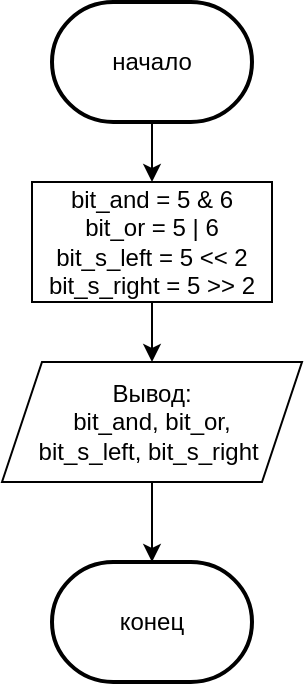 <mxfile version="14.5.3" type="github" pages="5">
  <diagram id="RV-ozH5RIPBK2Xeotaew" name=" les_1_task_1">
    <mxGraphModel dx="1422" dy="772" grid="1" gridSize="10" guides="1" tooltips="1" connect="1" arrows="1" fold="1" page="1" pageScale="1" pageWidth="827" pageHeight="1169" math="0" shadow="0">
      <root>
        <mxCell id="0" />
        <mxCell id="1" parent="0" />
        <mxCell id="IhcVNTBq0tvSzkUJmu01-1" value="начало" style="strokeWidth=2;html=1;shape=mxgraph.flowchart.terminator;whiteSpace=wrap;" vertex="1" parent="1">
          <mxGeometry x="350" y="10" width="100" height="60" as="geometry" />
        </mxCell>
        <mxCell id="IhcVNTBq0tvSzkUJmu01-2" value="Вывод:&lt;br&gt;bit_and,&amp;nbsp;bit_or,&lt;br&gt;bit_s_left,&amp;nbsp;bit_s_right&amp;nbsp;" style="shape=parallelogram;perimeter=parallelogramPerimeter;whiteSpace=wrap;html=1;fixedSize=1;" vertex="1" parent="1">
          <mxGeometry x="325" y="190" width="150" height="60" as="geometry" />
        </mxCell>
        <mxCell id="IhcVNTBq0tvSzkUJmu01-4" value="bit_and = 5 &amp;amp; 6&lt;br&gt;bit_or = 5 | 6&lt;br&gt;bit_s_left = 5 &amp;lt;&amp;lt; 2&lt;br&gt;bit_s_right = 5 &amp;gt;&amp;gt; 2" style="rounded=0;whiteSpace=wrap;html=1;" vertex="1" parent="1">
          <mxGeometry x="340" y="100" width="120" height="60" as="geometry" />
        </mxCell>
        <mxCell id="IhcVNTBq0tvSzkUJmu01-6" value="" style="endArrow=classic;html=1;exitX=0.5;exitY=1;exitDx=0;exitDy=0;exitPerimeter=0;entryX=0.5;entryY=0;entryDx=0;entryDy=0;" edge="1" parent="1" source="IhcVNTBq0tvSzkUJmu01-1" target="IhcVNTBq0tvSzkUJmu01-4">
          <mxGeometry width="50" height="50" relative="1" as="geometry">
            <mxPoint x="460" y="400" as="sourcePoint" />
            <mxPoint x="510" y="350" as="targetPoint" />
          </mxGeometry>
        </mxCell>
        <mxCell id="IhcVNTBq0tvSzkUJmu01-7" value="" style="endArrow=classic;html=1;entryX=0.5;entryY=0;entryDx=0;entryDy=0;" edge="1" parent="1" source="IhcVNTBq0tvSzkUJmu01-4" target="IhcVNTBq0tvSzkUJmu01-2">
          <mxGeometry width="50" height="50" relative="1" as="geometry">
            <mxPoint x="140" y="400" as="sourcePoint" />
            <mxPoint x="190" y="350" as="targetPoint" />
          </mxGeometry>
        </mxCell>
        <mxCell id="IhcVNTBq0tvSzkUJmu01-8" value="" style="endArrow=classic;html=1;entryX=0.5;entryY=0;entryDx=0;entryDy=0;exitX=0.5;exitY=1;exitDx=0;exitDy=0;entryPerimeter=0;" edge="1" parent="1" source="IhcVNTBq0tvSzkUJmu01-2" target="IhcVNTBq0tvSzkUJmu01-9">
          <mxGeometry width="50" height="50" relative="1" as="geometry">
            <mxPoint x="550" y="240" as="sourcePoint" />
            <mxPoint x="550" y="260" as="targetPoint" />
            <Array as="points" />
          </mxGeometry>
        </mxCell>
        <mxCell id="IhcVNTBq0tvSzkUJmu01-9" value="конец" style="strokeWidth=2;html=1;shape=mxgraph.flowchart.terminator;whiteSpace=wrap;" vertex="1" parent="1">
          <mxGeometry x="350" y="290" width="100" height="60" as="geometry" />
        </mxCell>
      </root>
    </mxGraphModel>
  </diagram>
  <diagram id="sx4GtrLYyYridN1W2IaU" name="les_1_task_2">
    <mxGraphModel dx="1422" dy="772" grid="1" gridSize="10" guides="1" tooltips="1" connect="1" arrows="1" fold="1" page="1" pageScale="1" pageWidth="827" pageHeight="1169" math="0" shadow="0">
      <root>
        <mxCell id="u6ndBk5AURWY6aoMfDzQ-0" />
        <mxCell id="u6ndBk5AURWY6aoMfDzQ-1" parent="u6ndBk5AURWY6aoMfDzQ-0" />
        <mxCell id="u6ndBk5AURWY6aoMfDzQ-6" style="edgeStyle=orthogonalEdgeStyle;rounded=0;orthogonalLoop=1;jettySize=auto;html=1;exitX=0.5;exitY=1;exitDx=0;exitDy=0;exitPerimeter=0;entryX=0.5;entryY=0;entryDx=0;entryDy=0;" edge="1" parent="u6ndBk5AURWY6aoMfDzQ-1" source="u6ndBk5AURWY6aoMfDzQ-2" target="u6ndBk5AURWY6aoMfDzQ-5">
          <mxGeometry relative="1" as="geometry" />
        </mxCell>
        <mxCell id="u6ndBk5AURWY6aoMfDzQ-2" value="начало" style="strokeWidth=2;html=1;shape=mxgraph.flowchart.terminator;whiteSpace=wrap;" vertex="1" parent="u6ndBk5AURWY6aoMfDzQ-1">
          <mxGeometry x="364" y="30" width="100" height="60" as="geometry" />
        </mxCell>
        <mxCell id="u6ndBk5AURWY6aoMfDzQ-9" style="edgeStyle=orthogonalEdgeStyle;rounded=0;orthogonalLoop=1;jettySize=auto;html=1;exitX=0.5;exitY=1;exitDx=0;exitDy=0;entryX=0.5;entryY=0;entryDx=0;entryDy=0;" edge="1" parent="u6ndBk5AURWY6aoMfDzQ-1" source="u6ndBk5AURWY6aoMfDzQ-3" target="u6ndBk5AURWY6aoMfDzQ-4">
          <mxGeometry relative="1" as="geometry" />
        </mxCell>
        <mxCell id="u6ndBk5AURWY6aoMfDzQ-3" value="Ввод координат первой точки&lt;br&gt;х1, y1" style="shape=parallelogram;perimeter=parallelogramPerimeter;whiteSpace=wrap;html=1;fixedSize=1;" vertex="1" parent="u6ndBk5AURWY6aoMfDzQ-1">
          <mxGeometry x="351" y="220" width="126" height="60" as="geometry" />
        </mxCell>
        <mxCell id="u6ndBk5AURWY6aoMfDzQ-12" style="edgeStyle=orthogonalEdgeStyle;rounded=0;orthogonalLoop=1;jettySize=auto;html=1;exitX=0.5;exitY=1;exitDx=0;exitDy=0;entryX=0.5;entryY=0;entryDx=0;entryDy=0;" edge="1" parent="u6ndBk5AURWY6aoMfDzQ-1" source="u6ndBk5AURWY6aoMfDzQ-4" target="u6ndBk5AURWY6aoMfDzQ-11">
          <mxGeometry relative="1" as="geometry" />
        </mxCell>
        <mxCell id="u6ndBk5AURWY6aoMfDzQ-4" value="Ввод координат второй точки&lt;br&gt;х2, y2" style="shape=parallelogram;perimeter=parallelogramPerimeter;whiteSpace=wrap;html=1;fixedSize=1;" vertex="1" parent="u6ndBk5AURWY6aoMfDzQ-1">
          <mxGeometry x="349.5" y="310" width="126" height="60" as="geometry" />
        </mxCell>
        <mxCell id="u6ndBk5AURWY6aoMfDzQ-8" style="edgeStyle=orthogonalEdgeStyle;rounded=0;orthogonalLoop=1;jettySize=auto;html=1;exitX=0.5;exitY=1;exitDx=0;exitDy=0;" edge="1" parent="u6ndBk5AURWY6aoMfDzQ-1" source="u6ndBk5AURWY6aoMfDzQ-5" target="u6ndBk5AURWY6aoMfDzQ-3">
          <mxGeometry relative="1" as="geometry" />
        </mxCell>
        <mxCell id="u6ndBk5AURWY6aoMfDzQ-5" value="Вывод:&lt;br&gt;Введите координаты двух точек прямой" style="shape=parallelogram;perimeter=parallelogramPerimeter;whiteSpace=wrap;html=1;fixedSize=1;" vertex="1" parent="u6ndBk5AURWY6aoMfDzQ-1">
          <mxGeometry x="341" y="120" width="146" height="60" as="geometry" />
        </mxCell>
        <mxCell id="u6ndBk5AURWY6aoMfDzQ-14" style="edgeStyle=orthogonalEdgeStyle;rounded=0;orthogonalLoop=1;jettySize=auto;html=1;exitX=0.5;exitY=1;exitDx=0;exitDy=0;entryX=0.5;entryY=0;entryDx=0;entryDy=0;entryPerimeter=0;" edge="1" parent="u6ndBk5AURWY6aoMfDzQ-1" source="u6ndBk5AURWY6aoMfDzQ-11" target="Qpr8r9tGhn-daIdFUk4--0">
          <mxGeometry relative="1" as="geometry">
            <mxPoint x="408" y="530" as="targetPoint" />
          </mxGeometry>
        </mxCell>
        <mxCell id="u6ndBk5AURWY6aoMfDzQ-11" value="&lt;div&gt;k = (y1 - y2) / (x1 - x2)&lt;/div&gt;&lt;div&gt;b = y2 - k*x2&lt;/div&gt;" style="rounded=0;whiteSpace=wrap;html=1;" vertex="1" parent="u6ndBk5AURWY6aoMfDzQ-1">
          <mxGeometry x="351" y="410" width="123" height="60" as="geometry" />
        </mxCell>
        <mxCell id="u6ndBk5AURWY6aoMfDzQ-16" style="edgeStyle=orthogonalEdgeStyle;rounded=0;orthogonalLoop=1;jettySize=auto;html=1;exitX=0.5;exitY=1;exitDx=0;exitDy=0;entryX=0.5;entryY=0;entryDx=0;entryDy=0;entryPerimeter=0;" edge="1" parent="u6ndBk5AURWY6aoMfDzQ-1" source="u6ndBk5AURWY6aoMfDzQ-13" target="u6ndBk5AURWY6aoMfDzQ-15">
          <mxGeometry relative="1" as="geometry" />
        </mxCell>
        <mxCell id="u6ndBk5AURWY6aoMfDzQ-13" value="Вывод:&lt;br&gt;Уравнение прямой:&lt;br&gt;y=k*x + b&amp;nbsp;" style="shape=parallelogram;perimeter=parallelogramPerimeter;whiteSpace=wrap;html=1;fixedSize=1;" vertex="1" parent="u6ndBk5AURWY6aoMfDzQ-1">
          <mxGeometry x="339.5" y="870" width="136" height="50" as="geometry" />
        </mxCell>
        <mxCell id="u6ndBk5AURWY6aoMfDzQ-15" value="конец" style="strokeWidth=2;html=1;shape=mxgraph.flowchart.terminator;whiteSpace=wrap;" vertex="1" parent="u6ndBk5AURWY6aoMfDzQ-1">
          <mxGeometry x="364" y="980" width="100" height="60" as="geometry" />
        </mxCell>
        <mxCell id="Qpr8r9tGhn-daIdFUk4--3" style="edgeStyle=orthogonalEdgeStyle;rounded=0;orthogonalLoop=1;jettySize=auto;html=1;exitX=1;exitY=0.5;exitDx=0;exitDy=0;exitPerimeter=0;entryX=0.5;entryY=0;entryDx=0;entryDy=0;" edge="1" parent="u6ndBk5AURWY6aoMfDzQ-1" source="Qpr8r9tGhn-daIdFUk4--0" target="Qpr8r9tGhn-daIdFUk4--2">
          <mxGeometry relative="1" as="geometry" />
        </mxCell>
        <mxCell id="Qpr8r9tGhn-daIdFUk4--5" style="edgeStyle=orthogonalEdgeStyle;rounded=0;orthogonalLoop=1;jettySize=auto;html=1;exitX=0;exitY=0.5;exitDx=0;exitDy=0;exitPerimeter=0;entryX=0.5;entryY=0;entryDx=0;entryDy=0;entryPerimeter=0;" edge="1" parent="u6ndBk5AURWY6aoMfDzQ-1" source="Qpr8r9tGhn-daIdFUk4--0" target="Qpr8r9tGhn-daIdFUk4--4">
          <mxGeometry relative="1" as="geometry" />
        </mxCell>
        <mxCell id="Qpr8r9tGhn-daIdFUk4--0" value="b=0" style="strokeWidth=2;html=1;shape=mxgraph.flowchart.decision;whiteSpace=wrap;" vertex="1" parent="u6ndBk5AURWY6aoMfDzQ-1">
          <mxGeometry x="363" y="535" width="100" height="100" as="geometry" />
        </mxCell>
        <mxCell id="Qpr8r9tGhn-daIdFUk4--10" style="edgeStyle=orthogonalEdgeStyle;rounded=0;orthogonalLoop=1;jettySize=auto;html=1;exitX=0.5;exitY=1;exitDx=0;exitDy=0;entryX=0.5;entryY=0;entryDx=0;entryDy=0;entryPerimeter=0;" edge="1" parent="u6ndBk5AURWY6aoMfDzQ-1" source="Qpr8r9tGhn-daIdFUk4--2" target="u6ndBk5AURWY6aoMfDzQ-15">
          <mxGeometry relative="1" as="geometry" />
        </mxCell>
        <mxCell id="Qpr8r9tGhn-daIdFUk4--2" value="Вывод:&lt;br&gt;Уравнение прямой:&lt;br&gt;y=k*x" style="shape=parallelogram;perimeter=parallelogramPerimeter;whiteSpace=wrap;html=1;fixedSize=1;" vertex="1" parent="u6ndBk5AURWY6aoMfDzQ-1">
          <mxGeometry x="560" y="870" width="136" height="50" as="geometry" />
        </mxCell>
        <mxCell id="Qpr8r9tGhn-daIdFUk4--6" style="edgeStyle=orthogonalEdgeStyle;rounded=0;orthogonalLoop=1;jettySize=auto;html=1;exitX=1;exitY=0.5;exitDx=0;exitDy=0;exitPerimeter=0;entryX=0.5;entryY=0;entryDx=0;entryDy=0;" edge="1" parent="u6ndBk5AURWY6aoMfDzQ-1" source="Qpr8r9tGhn-daIdFUk4--4" target="u6ndBk5AURWY6aoMfDzQ-13">
          <mxGeometry relative="1" as="geometry" />
        </mxCell>
        <mxCell id="Qpr8r9tGhn-daIdFUk4--8" style="edgeStyle=orthogonalEdgeStyle;rounded=0;orthogonalLoop=1;jettySize=auto;html=1;exitX=0;exitY=0.5;exitDx=0;exitDy=0;exitPerimeter=0;entryX=0.5;entryY=0;entryDx=0;entryDy=0;" edge="1" parent="u6ndBk5AURWY6aoMfDzQ-1" source="Qpr8r9tGhn-daIdFUk4--4" target="Qpr8r9tGhn-daIdFUk4--7">
          <mxGeometry relative="1" as="geometry" />
        </mxCell>
        <mxCell id="Qpr8r9tGhn-daIdFUk4--4" value="b&amp;gt;0" style="strokeWidth=2;html=1;shape=mxgraph.flowchart.decision;whiteSpace=wrap;" vertex="1" parent="u6ndBk5AURWY6aoMfDzQ-1">
          <mxGeometry x="210" y="640" width="100" height="100" as="geometry" />
        </mxCell>
        <mxCell id="Qpr8r9tGhn-daIdFUk4--9" style="edgeStyle=orthogonalEdgeStyle;rounded=0;orthogonalLoop=1;jettySize=auto;html=1;exitX=0.5;exitY=1;exitDx=0;exitDy=0;entryX=0.5;entryY=0;entryDx=0;entryDy=0;entryPerimeter=0;" edge="1" parent="u6ndBk5AURWY6aoMfDzQ-1" source="Qpr8r9tGhn-daIdFUk4--7" target="u6ndBk5AURWY6aoMfDzQ-15">
          <mxGeometry relative="1" as="geometry" />
        </mxCell>
        <mxCell id="Qpr8r9tGhn-daIdFUk4--7" value="Вывод:&lt;br&gt;Уравнение прямой:&lt;br&gt;y=k*x - b&amp;nbsp;" style="shape=parallelogram;perimeter=parallelogramPerimeter;whiteSpace=wrap;html=1;fixedSize=1;" vertex="1" parent="u6ndBk5AURWY6aoMfDzQ-1">
          <mxGeometry x="74" y="870" width="136" height="50" as="geometry" />
        </mxCell>
        <mxCell id="Qpr8r9tGhn-daIdFUk4--11" value="да" style="text;html=1;align=center;verticalAlign=middle;resizable=0;points=[];autosize=1;" vertex="1" parent="u6ndBk5AURWY6aoMfDzQ-1">
          <mxGeometry x="457" y="565" width="30" height="20" as="geometry" />
        </mxCell>
        <mxCell id="Qpr8r9tGhn-daIdFUk4--12" value="нет" style="text;html=1;align=center;verticalAlign=middle;resizable=0;points=[];autosize=1;" vertex="1" parent="u6ndBk5AURWY6aoMfDzQ-1">
          <mxGeometry x="334" y="565" width="30" height="20" as="geometry" />
        </mxCell>
        <mxCell id="Qpr8r9tGhn-daIdFUk4--13" value="да" style="text;html=1;align=center;verticalAlign=middle;resizable=0;points=[];autosize=1;" vertex="1" parent="u6ndBk5AURWY6aoMfDzQ-1">
          <mxGeometry x="305" y="670" width="30" height="20" as="geometry" />
        </mxCell>
        <mxCell id="Qpr8r9tGhn-daIdFUk4--14" value="нет" style="text;html=1;align=center;verticalAlign=middle;resizable=0;points=[];autosize=1;" vertex="1" parent="u6ndBk5AURWY6aoMfDzQ-1">
          <mxGeometry x="175" y="670" width="30" height="20" as="geometry" />
        </mxCell>
      </root>
    </mxGraphModel>
  </diagram>
  <diagram id="rsEW-dAzZmfNmZ0PWfih" name="les_1_task_4">
    <mxGraphModel dx="1422" dy="772" grid="1" gridSize="10" guides="1" tooltips="1" connect="1" arrows="1" fold="1" page="1" pageScale="1" pageWidth="827" pageHeight="1169" math="0" shadow="0">
      <root>
        <mxCell id="ieSQUJEFscJB4Th2xOVS-0" />
        <mxCell id="ieSQUJEFscJB4Th2xOVS-1" parent="ieSQUJEFscJB4Th2xOVS-0" />
        <mxCell id="HIvLtOQ2xskMll4s4gqJ-7" style="edgeStyle=orthogonalEdgeStyle;rounded=0;orthogonalLoop=1;jettySize=auto;html=1;exitX=0.5;exitY=1;exitDx=0;exitDy=0;exitPerimeter=0;entryX=0.5;entryY=0;entryDx=0;entryDy=0;" edge="1" parent="ieSQUJEFscJB4Th2xOVS-1" source="HIvLtOQ2xskMll4s4gqJ-0" target="HIvLtOQ2xskMll4s4gqJ-1">
          <mxGeometry relative="1" as="geometry" />
        </mxCell>
        <mxCell id="HIvLtOQ2xskMll4s4gqJ-0" value="начало" style="strokeWidth=2;html=1;shape=mxgraph.flowchart.terminator;whiteSpace=wrap;" vertex="1" parent="ieSQUJEFscJB4Th2xOVS-1">
          <mxGeometry x="364" y="40" width="100" height="60" as="geometry" />
        </mxCell>
        <mxCell id="HIvLtOQ2xskMll4s4gqJ-8" style="edgeStyle=orthogonalEdgeStyle;rounded=0;orthogonalLoop=1;jettySize=auto;html=1;exitX=0.5;exitY=1;exitDx=0;exitDy=0;entryX=0.5;entryY=0;entryDx=0;entryDy=0;" edge="1" parent="ieSQUJEFscJB4Th2xOVS-1" source="HIvLtOQ2xskMll4s4gqJ-1" target="HIvLtOQ2xskMll4s4gqJ-2">
          <mxGeometry relative="1" as="geometry" />
        </mxCell>
        <mxCell id="HIvLtOQ2xskMll4s4gqJ-1" value="Вывод: &lt;br&gt;Введите 2 буквы латинского алфавита" style="shape=parallelogram;perimeter=parallelogramPerimeter;whiteSpace=wrap;html=1;fixedSize=1;" vertex="1" parent="ieSQUJEFscJB4Th2xOVS-1">
          <mxGeometry x="336" y="140" width="154" height="60" as="geometry" />
        </mxCell>
        <mxCell id="HIvLtOQ2xskMll4s4gqJ-9" style="edgeStyle=orthogonalEdgeStyle;rounded=0;orthogonalLoop=1;jettySize=auto;html=1;exitX=0.5;exitY=1;exitDx=0;exitDy=0;entryX=0.5;entryY=0;entryDx=0;entryDy=0;" edge="1" parent="ieSQUJEFscJB4Th2xOVS-1" source="HIvLtOQ2xskMll4s4gqJ-2" target="HIvLtOQ2xskMll4s4gqJ-3">
          <mxGeometry relative="1" as="geometry" />
        </mxCell>
        <mxCell id="HIvLtOQ2xskMll4s4gqJ-2" value="Ввод:&lt;br&gt;введите первую букву, a" style="shape=parallelogram;perimeter=parallelogramPerimeter;whiteSpace=wrap;html=1;fixedSize=1;" vertex="1" parent="ieSQUJEFscJB4Th2xOVS-1">
          <mxGeometry x="354" y="240" width="120" height="60" as="geometry" />
        </mxCell>
        <mxCell id="HIvLtOQ2xskMll4s4gqJ-10" style="edgeStyle=orthogonalEdgeStyle;rounded=0;orthogonalLoop=1;jettySize=auto;html=1;exitX=0.5;exitY=1;exitDx=0;exitDy=0;entryX=0.5;entryY=0;entryDx=0;entryDy=0;" edge="1" parent="ieSQUJEFscJB4Th2xOVS-1" source="HIvLtOQ2xskMll4s4gqJ-3" target="HIvLtOQ2xskMll4s4gqJ-4">
          <mxGeometry relative="1" as="geometry" />
        </mxCell>
        <mxCell id="HIvLtOQ2xskMll4s4gqJ-3" value="Ввод:&lt;br&gt;введите вторую букву, b" style="shape=parallelogram;perimeter=parallelogramPerimeter;whiteSpace=wrap;html=1;fixedSize=1;" vertex="1" parent="ieSQUJEFscJB4Th2xOVS-1">
          <mxGeometry x="353" y="340" width="120" height="60" as="geometry" />
        </mxCell>
        <mxCell id="HIvLtOQ2xskMll4s4gqJ-11" style="edgeStyle=orthogonalEdgeStyle;rounded=0;orthogonalLoop=1;jettySize=auto;html=1;exitX=0.5;exitY=1;exitDx=0;exitDy=0;entryX=0.5;entryY=0;entryDx=0;entryDy=0;" edge="1" parent="ieSQUJEFscJB4Th2xOVS-1" source="HIvLtOQ2xskMll4s4gqJ-4" target="HIvLtOQ2xskMll4s4gqJ-5">
          <mxGeometry relative="1" as="geometry" />
        </mxCell>
        <mxCell id="HIvLtOQ2xskMll4s4gqJ-4" value="&lt;div&gt;&lt;div&gt;pos_a = ord(a) - ord(&#39;a&#39;) + 1&lt;/div&gt;&lt;div&gt;pos_b = ord(b) - ord(&#39;a&#39;) + 1&lt;/div&gt;&lt;/div&gt;&lt;div&gt;dist_ab = abs(pos_a - pos_b) - 1&lt;/div&gt;" style="rounded=0;whiteSpace=wrap;html=1;" vertex="1" parent="ieSQUJEFscJB4Th2xOVS-1">
          <mxGeometry x="320" y="440" width="186" height="50" as="geometry" />
        </mxCell>
        <mxCell id="HIvLtOQ2xskMll4s4gqJ-12" style="edgeStyle=orthogonalEdgeStyle;rounded=0;orthogonalLoop=1;jettySize=auto;html=1;exitX=0.5;exitY=1;exitDx=0;exitDy=0;entryX=0.5;entryY=0;entryDx=0;entryDy=0;entryPerimeter=0;" edge="1" parent="ieSQUJEFscJB4Th2xOVS-1" source="HIvLtOQ2xskMll4s4gqJ-5" target="HIvLtOQ2xskMll4s4gqJ-6">
          <mxGeometry relative="1" as="geometry" />
        </mxCell>
        <mxCell id="HIvLtOQ2xskMll4s4gqJ-5" value="Вывод:&lt;br&gt;&lt;div&gt;Буква {a} {pos_a}-я в алфавите;&lt;/div&gt;&lt;div&gt;Буква {b} {pos_b}-я в алфавите;&lt;/div&gt;&lt;div&gt;Между введенными буквами {dist_ab} букв&lt;/div&gt;" style="shape=parallelogram;perimeter=parallelogramPerimeter;whiteSpace=wrap;html=1;fixedSize=1;" vertex="1" parent="ieSQUJEFscJB4Th2xOVS-1">
          <mxGeometry x="274" y="530" width="280" height="60" as="geometry" />
        </mxCell>
        <mxCell id="HIvLtOQ2xskMll4s4gqJ-6" value="конец" style="strokeWidth=2;html=1;shape=mxgraph.flowchart.terminator;whiteSpace=wrap;" vertex="1" parent="ieSQUJEFscJB4Th2xOVS-1">
          <mxGeometry x="363" y="620" width="100" height="60" as="geometry" />
        </mxCell>
      </root>
    </mxGraphModel>
  </diagram>
  <diagram id="xkdWQQF0_GPDahsgmFh8" name="les_1_task_5">
    <mxGraphModel dx="1422" dy="772" grid="1" gridSize="10" guides="1" tooltips="1" connect="1" arrows="1" fold="1" page="1" pageScale="1" pageWidth="827" pageHeight="1169" math="0" shadow="0">
      <root>
        <mxCell id="Xn1JCG8_7f0mqHnbdig0-0" />
        <mxCell id="Xn1JCG8_7f0mqHnbdig0-1" parent="Xn1JCG8_7f0mqHnbdig0-0" />
        <mxCell id="OFKJd5lPABEVw0KOXyLM-5" style="edgeStyle=orthogonalEdgeStyle;rounded=0;orthogonalLoop=1;jettySize=auto;html=1;exitX=0.5;exitY=1;exitDx=0;exitDy=0;exitPerimeter=0;entryX=0.5;entryY=0;entryDx=0;entryDy=0;" edge="1" parent="Xn1JCG8_7f0mqHnbdig0-1" source="Xn1JCG8_7f0mqHnbdig0-2" target="uUNcBi1Y111u1m0gSS_--0">
          <mxGeometry relative="1" as="geometry" />
        </mxCell>
        <mxCell id="Xn1JCG8_7f0mqHnbdig0-2" value="начало" style="strokeWidth=2;html=1;shape=mxgraph.flowchart.terminator;whiteSpace=wrap;" vertex="1" parent="Xn1JCG8_7f0mqHnbdig0-1">
          <mxGeometry x="370" y="20" width="100" height="60" as="geometry" />
        </mxCell>
        <mxCell id="OFKJd5lPABEVw0KOXyLM-6" style="edgeStyle=orthogonalEdgeStyle;rounded=0;orthogonalLoop=1;jettySize=auto;html=1;exitX=0.5;exitY=1;exitDx=0;exitDy=0;entryX=0.5;entryY=0;entryDx=0;entryDy=0;" edge="1" parent="Xn1JCG8_7f0mqHnbdig0-1" source="uUNcBi1Y111u1m0gSS_--0" target="uUNcBi1Y111u1m0gSS_--1">
          <mxGeometry relative="1" as="geometry" />
        </mxCell>
        <mxCell id="uUNcBi1Y111u1m0gSS_--0" value="Вывод:&lt;br&gt;введите номер буквы в алфавите (от 1 до 26)&amp;nbsp;" style="shape=parallelogram;perimeter=parallelogramPerimeter;whiteSpace=wrap;html=1;fixedSize=1;" vertex="1" parent="Xn1JCG8_7f0mqHnbdig0-1">
          <mxGeometry x="340" y="120" width="160" height="60" as="geometry" />
        </mxCell>
        <mxCell id="OFKJd5lPABEVw0KOXyLM-7" style="edgeStyle=orthogonalEdgeStyle;rounded=0;orthogonalLoop=1;jettySize=auto;html=1;exitX=0.5;exitY=1;exitDx=0;exitDy=0;entryX=0.5;entryY=0;entryDx=0;entryDy=0;" edge="1" parent="Xn1JCG8_7f0mqHnbdig0-1" source="uUNcBi1Y111u1m0gSS_--1" target="OFKJd5lPABEVw0KOXyLM-0">
          <mxGeometry relative="1" as="geometry" />
        </mxCell>
        <mxCell id="uUNcBi1Y111u1m0gSS_--1" value="Ввод:&lt;br&gt;b" style="shape=parallelogram;perimeter=parallelogramPerimeter;whiteSpace=wrap;html=1;fixedSize=1;" vertex="1" parent="Xn1JCG8_7f0mqHnbdig0-1">
          <mxGeometry x="360" y="220" width="120" height="60" as="geometry" />
        </mxCell>
        <mxCell id="OFKJd5lPABEVw0KOXyLM-8" style="edgeStyle=orthogonalEdgeStyle;rounded=0;orthogonalLoop=1;jettySize=auto;html=1;exitX=0.5;exitY=1;exitDx=0;exitDy=0;entryX=0.5;entryY=0;entryDx=0;entryDy=0;" edge="1" parent="Xn1JCG8_7f0mqHnbdig0-1" source="OFKJd5lPABEVw0KOXyLM-0" target="OFKJd5lPABEVw0KOXyLM-2">
          <mxGeometry relative="1" as="geometry" />
        </mxCell>
        <mxCell id="OFKJd5lPABEVw0KOXyLM-0" value="char = chr(b + 64)" style="rounded=0;whiteSpace=wrap;html=1;" vertex="1" parent="Xn1JCG8_7f0mqHnbdig0-1">
          <mxGeometry x="360" y="320" width="120" height="60" as="geometry" />
        </mxCell>
        <mxCell id="OFKJd5lPABEVw0KOXyLM-9" style="edgeStyle=orthogonalEdgeStyle;rounded=0;orthogonalLoop=1;jettySize=auto;html=1;exitX=0.5;exitY=1;exitDx=0;exitDy=0;entryX=0.5;entryY=0;entryDx=0;entryDy=0;entryPerimeter=0;" edge="1" parent="Xn1JCG8_7f0mqHnbdig0-1" source="OFKJd5lPABEVw0KOXyLM-2" target="OFKJd5lPABEVw0KOXyLM-4">
          <mxGeometry relative="1" as="geometry" />
        </mxCell>
        <mxCell id="OFKJd5lPABEVw0KOXyLM-2" value="Вывод:&lt;br&gt;{b}-я буква - это {char}" style="shape=parallelogram;perimeter=parallelogramPerimeter;whiteSpace=wrap;html=1;fixedSize=1;" vertex="1" parent="Xn1JCG8_7f0mqHnbdig0-1">
          <mxGeometry x="360" y="430" width="120" height="60" as="geometry" />
        </mxCell>
        <mxCell id="OFKJd5lPABEVw0KOXyLM-4" value="конец" style="strokeWidth=2;html=1;shape=mxgraph.flowchart.terminator;whiteSpace=wrap;" vertex="1" parent="Xn1JCG8_7f0mqHnbdig0-1">
          <mxGeometry x="370" y="540" width="100" height="60" as="geometry" />
        </mxCell>
      </root>
    </mxGraphModel>
  </diagram>
  <diagram id="xwg10QgrZ0OClSIkVIs5" name="les_1_task_7">
    <mxGraphModel dx="1422" dy="772" grid="1" gridSize="10" guides="1" tooltips="1" connect="1" arrows="1" fold="1" page="1" pageScale="1" pageWidth="827" pageHeight="1169" math="0" shadow="0">
      <root>
        <mxCell id="yHXBtzWoxu9kxNt6afME-0" />
        <mxCell id="yHXBtzWoxu9kxNt6afME-1" parent="yHXBtzWoxu9kxNt6afME-0" />
        <mxCell id="yHXBtzWoxu9kxNt6afME-8" style="edgeStyle=orthogonalEdgeStyle;rounded=0;orthogonalLoop=1;jettySize=auto;html=1;exitX=0.5;exitY=1;exitDx=0;exitDy=0;exitPerimeter=0;entryX=0.5;entryY=0;entryDx=0;entryDy=0;" edge="1" parent="yHXBtzWoxu9kxNt6afME-1" source="yHXBtzWoxu9kxNt6afME-2" target="yHXBtzWoxu9kxNt6afME-3">
          <mxGeometry relative="1" as="geometry" />
        </mxCell>
        <mxCell id="yHXBtzWoxu9kxNt6afME-2" value="начало" style="strokeWidth=2;html=1;shape=mxgraph.flowchart.terminator;whiteSpace=wrap;" vertex="1" parent="yHXBtzWoxu9kxNt6afME-1">
          <mxGeometry x="364" y="20" width="100" height="60" as="geometry" />
        </mxCell>
        <mxCell id="yHXBtzWoxu9kxNt6afME-9" style="edgeStyle=orthogonalEdgeStyle;rounded=0;orthogonalLoop=1;jettySize=auto;html=1;exitX=0.5;exitY=1;exitDx=0;exitDy=0;entryX=0.5;entryY=0;entryDx=0;entryDy=0;entryPerimeter=0;" edge="1" parent="yHXBtzWoxu9kxNt6afME-1" source="yHXBtzWoxu9kxNt6afME-3" target="yHXBtzWoxu9kxNt6afME-4">
          <mxGeometry relative="1" as="geometry" />
        </mxCell>
        <mxCell id="yHXBtzWoxu9kxNt6afME-3" value="Ввод:&lt;br&gt;yyyy = номер года" style="shape=parallelogram;perimeter=parallelogramPerimeter;whiteSpace=wrap;html=1;fixedSize=1;" vertex="1" parent="yHXBtzWoxu9kxNt6afME-1">
          <mxGeometry x="344" y="120" width="136" height="60" as="geometry" />
        </mxCell>
        <mxCell id="yHXBtzWoxu9kxNt6afME-10" style="edgeStyle=orthogonalEdgeStyle;rounded=0;orthogonalLoop=1;jettySize=auto;html=1;exitX=1;exitY=0.5;exitDx=0;exitDy=0;exitPerimeter=0;entryX=0.5;entryY=0;entryDx=0;entryDy=0;" edge="1" parent="yHXBtzWoxu9kxNt6afME-1" source="yHXBtzWoxu9kxNt6afME-4" target="yHXBtzWoxu9kxNt6afME-6">
          <mxGeometry relative="1" as="geometry">
            <mxPoint x="150" y="510" as="targetPoint" />
          </mxGeometry>
        </mxCell>
        <mxCell id="yHXBtzWoxu9kxNt6afME-12" style="edgeStyle=orthogonalEdgeStyle;rounded=0;orthogonalLoop=1;jettySize=auto;html=1;exitX=0;exitY=0.5;exitDx=0;exitDy=0;exitPerimeter=0;entryX=0.5;entryY=0;entryDx=0;entryDy=0;entryPerimeter=0;" edge="1" parent="yHXBtzWoxu9kxNt6afME-1" source="yHXBtzWoxu9kxNt6afME-4" target="yHXBtzWoxu9kxNt6afME-5">
          <mxGeometry relative="1" as="geometry">
            <mxPoint x="170" y="360" as="targetPoint" />
          </mxGeometry>
        </mxCell>
        <mxCell id="yHXBtzWoxu9kxNt6afME-4" value="yyyy не делится на &lt;br&gt;4?" style="strokeWidth=2;html=1;shape=mxgraph.flowchart.decision;whiteSpace=wrap;" vertex="1" parent="yHXBtzWoxu9kxNt6afME-1">
          <mxGeometry x="349.5" y="200" width="125" height="100" as="geometry" />
        </mxCell>
        <mxCell id="yHXBtzWoxu9kxNt6afME-14" style="edgeStyle=orthogonalEdgeStyle;rounded=0;orthogonalLoop=1;jettySize=auto;html=1;exitX=1;exitY=0.5;exitDx=0;exitDy=0;exitPerimeter=0;entryX=0.5;entryY=0;entryDx=0;entryDy=0;entryPerimeter=0;" edge="1" parent="yHXBtzWoxu9kxNt6afME-1" source="yHXBtzWoxu9kxNt6afME-5" target="yHXBtzWoxu9kxNt6afME-7">
          <mxGeometry relative="1" as="geometry">
            <mxPoint x="400" y="680" as="targetPoint" />
          </mxGeometry>
        </mxCell>
        <mxCell id="yHXBtzWoxu9kxNt6afME-17" style="edgeStyle=orthogonalEdgeStyle;rounded=0;orthogonalLoop=1;jettySize=auto;html=1;exitX=0;exitY=0.5;exitDx=0;exitDy=0;exitPerimeter=0;entryX=0.5;entryY=0;entryDx=0;entryDy=0;" edge="1" parent="yHXBtzWoxu9kxNt6afME-1" source="yHXBtzWoxu9kxNt6afME-5" target="yHXBtzWoxu9kxNt6afME-20">
          <mxGeometry relative="1" as="geometry">
            <mxPoint x="455" y="510" as="targetPoint" />
          </mxGeometry>
        </mxCell>
        <mxCell id="yHXBtzWoxu9kxNt6afME-5" value="yyyy делится на &lt;br&gt;100?" style="strokeWidth=2;html=1;shape=mxgraph.flowchart.decision;whiteSpace=wrap;" vertex="1" parent="yHXBtzWoxu9kxNt6afME-1">
          <mxGeometry x="224.5" y="290" width="125" height="100" as="geometry" />
        </mxCell>
        <mxCell id="yHXBtzWoxu9kxNt6afME-37" style="edgeStyle=orthogonalEdgeStyle;rounded=0;orthogonalLoop=1;jettySize=auto;html=1;exitX=0.5;exitY=1;exitDx=0;exitDy=0;entryX=0.5;entryY=0;entryDx=0;entryDy=0;entryPerimeter=0;" edge="1" parent="yHXBtzWoxu9kxNt6afME-1" source="yHXBtzWoxu9kxNt6afME-6" target="yHXBtzWoxu9kxNt6afME-35">
          <mxGeometry relative="1" as="geometry">
            <mxPoint x="410" y="630" as="targetPoint" />
          </mxGeometry>
        </mxCell>
        <mxCell id="yHXBtzWoxu9kxNt6afME-6" value="Вывод:&lt;br&gt;Год {yyyy} - обычный" style="shape=parallelogram;perimeter=parallelogramPerimeter;whiteSpace=wrap;html=1;fixedSize=1;" vertex="1" parent="yHXBtzWoxu9kxNt6afME-1">
          <mxGeometry x="550" y="510" width="150" height="60" as="geometry" />
        </mxCell>
        <mxCell id="yHXBtzWoxu9kxNt6afME-23" style="edgeStyle=orthogonalEdgeStyle;rounded=0;orthogonalLoop=1;jettySize=auto;html=1;exitX=1;exitY=0.5;exitDx=0;exitDy=0;exitPerimeter=0;entryX=0.5;entryY=0;entryDx=0;entryDy=0;" edge="1" parent="yHXBtzWoxu9kxNt6afME-1" source="yHXBtzWoxu9kxNt6afME-7" target="yHXBtzWoxu9kxNt6afME-6">
          <mxGeometry relative="1" as="geometry">
            <mxPoint x="620" y="750" as="targetPoint" />
          </mxGeometry>
        </mxCell>
        <mxCell id="yHXBtzWoxu9kxNt6afME-28" style="edgeStyle=orthogonalEdgeStyle;rounded=0;orthogonalLoop=1;jettySize=auto;html=1;exitX=0;exitY=0.5;exitDx=0;exitDy=0;exitPerimeter=0;entryX=0.5;entryY=0;entryDx=0;entryDy=0;" edge="1" parent="yHXBtzWoxu9kxNt6afME-1" source="yHXBtzWoxu9kxNt6afME-7" target="yHXBtzWoxu9kxNt6afME-20">
          <mxGeometry relative="1" as="geometry">
            <mxPoint x="250" y="480" as="sourcePoint" />
            <mxPoint x="570" y="540" as="targetPoint" />
          </mxGeometry>
        </mxCell>
        <mxCell id="yHXBtzWoxu9kxNt6afME-7" value="yyyy не делится на &lt;br&gt;400?" style="strokeWidth=2;html=1;shape=mxgraph.flowchart.decision;whiteSpace=wrap;" vertex="1" parent="yHXBtzWoxu9kxNt6afME-1">
          <mxGeometry x="450" y="370" width="125" height="100" as="geometry" />
        </mxCell>
        <mxCell id="yHXBtzWoxu9kxNt6afME-11" value="да" style="text;html=1;align=center;verticalAlign=middle;resizable=0;points=[];autosize=1;" vertex="1" parent="yHXBtzWoxu9kxNt6afME-1">
          <mxGeometry x="474.5" y="230" width="30" height="20" as="geometry" />
        </mxCell>
        <mxCell id="yHXBtzWoxu9kxNt6afME-13" value="нет" style="text;html=1;align=center;verticalAlign=middle;resizable=0;points=[];autosize=1;" vertex="1" parent="yHXBtzWoxu9kxNt6afME-1">
          <mxGeometry x="315" y="230" width="30" height="20" as="geometry" />
        </mxCell>
        <mxCell id="yHXBtzWoxu9kxNt6afME-36" style="edgeStyle=orthogonalEdgeStyle;rounded=0;orthogonalLoop=1;jettySize=auto;html=1;exitX=0.5;exitY=1;exitDx=0;exitDy=0;entryX=0.5;entryY=0;entryDx=0;entryDy=0;entryPerimeter=0;" edge="1" parent="yHXBtzWoxu9kxNt6afME-1" source="yHXBtzWoxu9kxNt6afME-20" target="yHXBtzWoxu9kxNt6afME-35">
          <mxGeometry relative="1" as="geometry" />
        </mxCell>
        <mxCell id="yHXBtzWoxu9kxNt6afME-20" value="Вывод:&lt;br&gt;Год {yyyy} - високосный" style="shape=parallelogram;perimeter=parallelogramPerimeter;whiteSpace=wrap;html=1;fixedSize=1;" vertex="1" parent="yHXBtzWoxu9kxNt6afME-1">
          <mxGeometry x="110" y="510" width="160" height="60" as="geometry" />
        </mxCell>
        <mxCell id="yHXBtzWoxu9kxNt6afME-31" value="да" style="text;html=1;align=center;verticalAlign=middle;resizable=0;points=[];autosize=1;" vertex="1" parent="yHXBtzWoxu9kxNt6afME-1">
          <mxGeometry x="345" y="320" width="30" height="20" as="geometry" />
        </mxCell>
        <mxCell id="yHXBtzWoxu9kxNt6afME-32" value="нет" style="text;html=1;align=center;verticalAlign=middle;resizable=0;points=[];autosize=1;" vertex="1" parent="yHXBtzWoxu9kxNt6afME-1">
          <mxGeometry x="194.5" y="320" width="30" height="20" as="geometry" />
        </mxCell>
        <mxCell id="yHXBtzWoxu9kxNt6afME-33" value="да" style="text;html=1;align=center;verticalAlign=middle;resizable=0;points=[];autosize=1;" vertex="1" parent="yHXBtzWoxu9kxNt6afME-1">
          <mxGeometry x="575" y="400" width="30" height="20" as="geometry" />
        </mxCell>
        <mxCell id="yHXBtzWoxu9kxNt6afME-34" value="нет" style="text;html=1;align=center;verticalAlign=middle;resizable=0;points=[];autosize=1;" vertex="1" parent="yHXBtzWoxu9kxNt6afME-1">
          <mxGeometry x="420" y="400" width="30" height="20" as="geometry" />
        </mxCell>
        <mxCell id="yHXBtzWoxu9kxNt6afME-35" value="конец" style="strokeWidth=2;html=1;shape=mxgraph.flowchart.terminator;whiteSpace=wrap;" vertex="1" parent="yHXBtzWoxu9kxNt6afME-1">
          <mxGeometry x="364" y="630" width="100" height="60" as="geometry" />
        </mxCell>
      </root>
    </mxGraphModel>
  </diagram>
</mxfile>
